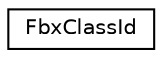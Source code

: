 digraph "クラス階層図"
{
  edge [fontname="Helvetica",fontsize="10",labelfontname="Helvetica",labelfontsize="10"];
  node [fontname="Helvetica",fontsize="10",shape=record];
  rankdir="LR";
  Node0 [label="FbxClassId",height=0.2,width=0.4,color="black", fillcolor="white", style="filled",URL="$class_fbx_class_id.html"];
}
